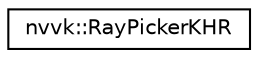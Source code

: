 digraph "Graphical Class Hierarchy"
{
 // LATEX_PDF_SIZE
  edge [fontname="Helvetica",fontsize="10",labelfontname="Helvetica",labelfontsize="10"];
  node [fontname="Helvetica",fontsize="10",shape=record];
  rankdir="LR";
  Node0 [label="nvvk::RayPickerKHR",height=0.2,width=0.4,color="black", fillcolor="white", style="filled",URL="$structnvvk_1_1_ray_picker_k_h_r.html",tooltip=" "];
}
